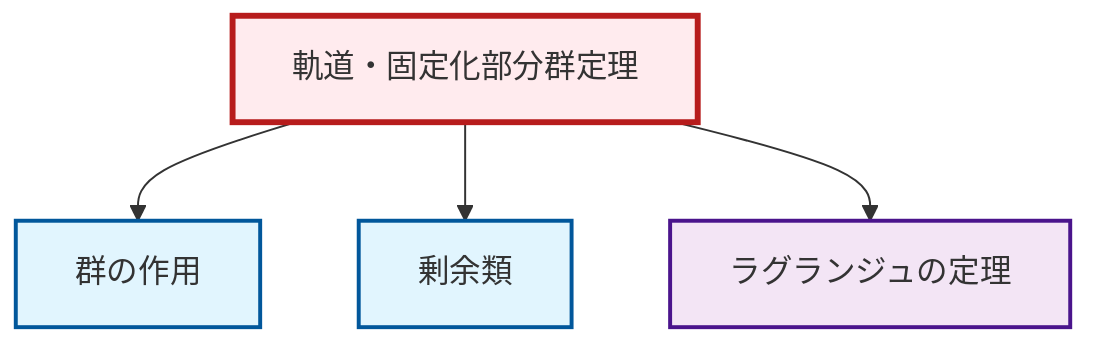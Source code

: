 graph TD
    classDef definition fill:#e1f5fe,stroke:#01579b,stroke-width:2px
    classDef theorem fill:#f3e5f5,stroke:#4a148c,stroke-width:2px
    classDef axiom fill:#fff3e0,stroke:#e65100,stroke-width:2px
    classDef example fill:#e8f5e9,stroke:#1b5e20,stroke-width:2px
    classDef current fill:#ffebee,stroke:#b71c1c,stroke-width:3px
    thm-lagrange["ラグランジュの定理"]:::theorem
    thm-orbit-stabilizer["軌道・固定化部分群定理"]:::theorem
    def-coset["剰余類"]:::definition
    def-group-action["群の作用"]:::definition
    thm-orbit-stabilizer --> def-group-action
    thm-orbit-stabilizer --> def-coset
    thm-orbit-stabilizer --> thm-lagrange
    class thm-orbit-stabilizer current